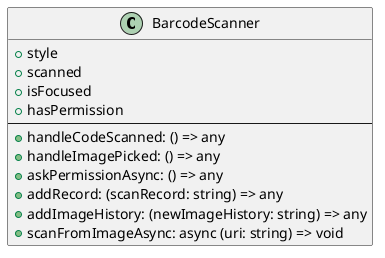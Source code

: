@startuml
class BarcodeScanner {
  +style
  +scanned
  +isFocused
  +hasPermission
  ----
  +handleCodeScanned: () => any
  +handleImagePicked: () => any
  +askPermissionAsync: () => any
  +addRecord: (scanRecord: string) => any 
  +addImageHistory: (newImageHistory: string) => any
  +scanFromImageAsync: async (uri: string) => void
}
@enduml